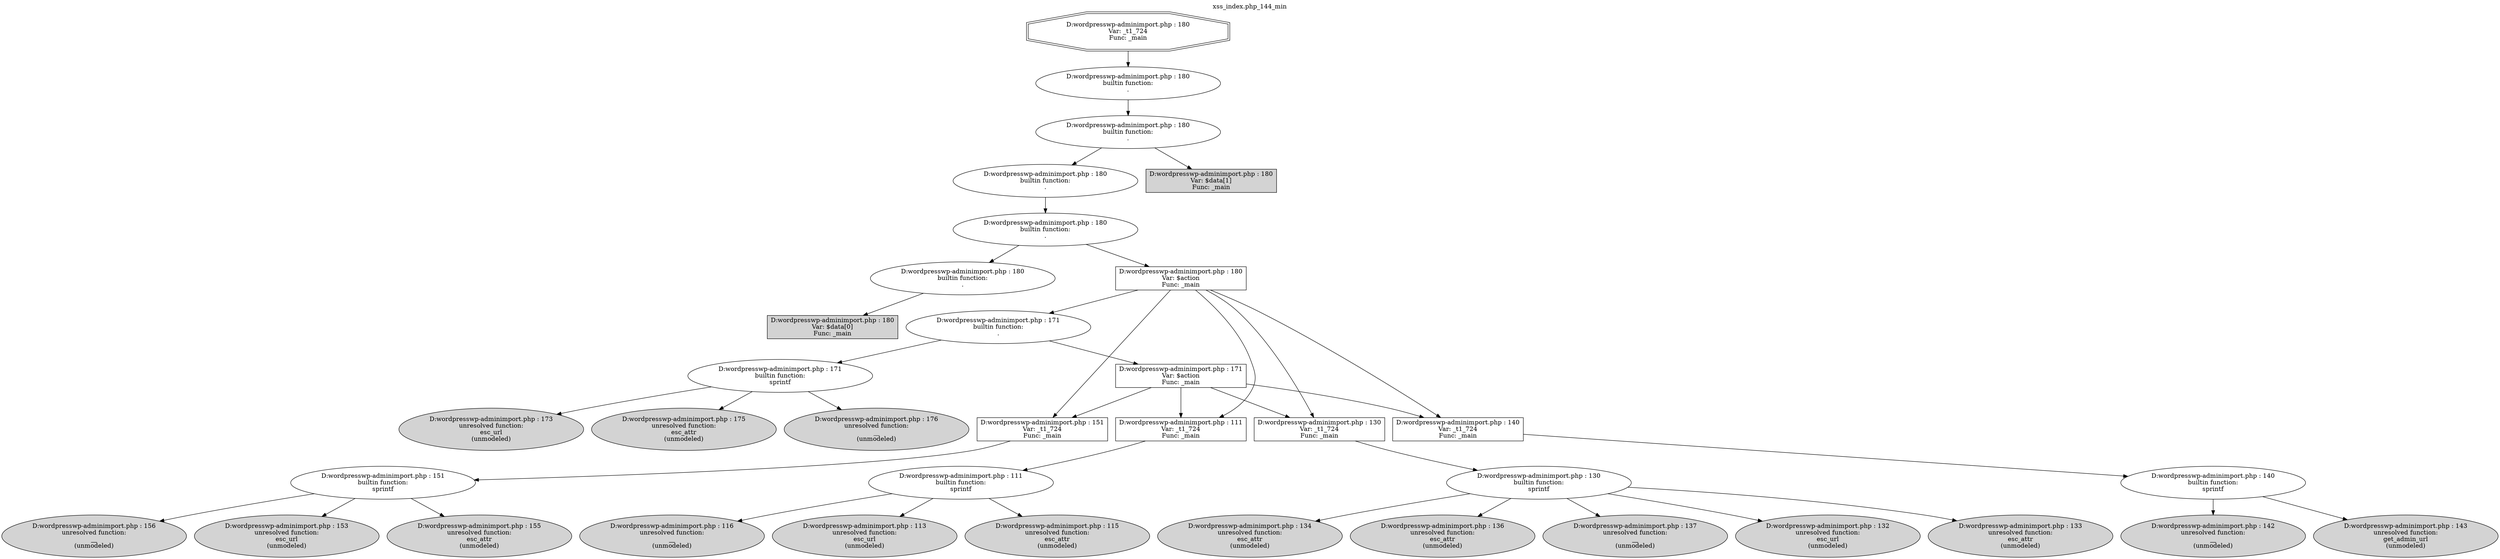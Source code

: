 digraph cfg {
  label="xss_index.php_144_min";
  labelloc=t;
  n1 [shape=doubleoctagon, label="D:\wordpress\wp-admin\import.php : 180\nVar: _t1_724\nFunc: _main\n"];
  n2 [shape=ellipse, label="D:\wordpress\wp-admin\import.php : 180\nbuiltin function:\n.\n"];
  n3 [shape=ellipse, label="D:\wordpress\wp-admin\import.php : 180\nbuiltin function:\n.\n"];
  n4 [shape=ellipse, label="D:\wordpress\wp-admin\import.php : 180\nbuiltin function:\n.\n"];
  n5 [shape=ellipse, label="D:\wordpress\wp-admin\import.php : 180\nbuiltin function:\n.\n"];
  n6 [shape=ellipse, label="D:\wordpress\wp-admin\import.php : 180\nbuiltin function:\n.\n"];
  n7 [shape=box, label="D:\wordpress\wp-admin\import.php : 180\nVar: $data[0]\nFunc: _main\n",style=filled];
  n8 [shape=box, label="D:\wordpress\wp-admin\import.php : 180\nVar: $action\nFunc: _main\n"];
  n9 [shape=box, label="D:\wordpress\wp-admin\import.php : 130\nVar: _t1_724\nFunc: _main\n"];
  n10 [shape=ellipse, label="D:\wordpress\wp-admin\import.php : 130\nbuiltin function:\nsprintf\n"];
  n11 [shape=ellipse, label="D:\wordpress\wp-admin\import.php : 132\nunresolved function:\nesc_url\n(unmodeled)\n",style=filled];
  n12 [shape=ellipse, label="D:\wordpress\wp-admin\import.php : 133\nunresolved function:\nesc_attr\n(unmodeled)\n",style=filled];
  n13 [shape=ellipse, label="D:\wordpress\wp-admin\import.php : 134\nunresolved function:\nesc_attr\n(unmodeled)\n",style=filled];
  n14 [shape=ellipse, label="D:\wordpress\wp-admin\import.php : 136\nunresolved function:\nesc_attr\n(unmodeled)\n",style=filled];
  n15 [shape=ellipse, label="D:\wordpress\wp-admin\import.php : 137\nunresolved function:\n__\n(unmodeled)\n",style=filled];
  n16 [shape=box, label="D:\wordpress\wp-admin\import.php : 140\nVar: _t1_724\nFunc: _main\n"];
  n17 [shape=ellipse, label="D:\wordpress\wp-admin\import.php : 140\nbuiltin function:\nsprintf\n"];
  n18 [shape=ellipse, label="D:\wordpress\wp-admin\import.php : 142\nunresolved function:\n__\n(unmodeled)\n",style=filled];
  n19 [shape=ellipse, label="D:\wordpress\wp-admin\import.php : 143\nunresolved function:\nget_admin_url\n(unmodeled)\n",style=filled];
  n20 [shape=ellipse, label="D:\wordpress\wp-admin\import.php : 171\nbuiltin function:\n.\n"];
  n21 [shape=box, label="D:\wordpress\wp-admin\import.php : 171\nVar: $action\nFunc: _main\n"];
  n22 [shape=box, label="D:\wordpress\wp-admin\import.php : 151\nVar: _t1_724\nFunc: _main\n"];
  n23 [shape=ellipse, label="D:\wordpress\wp-admin\import.php : 151\nbuiltin function:\nsprintf\n"];
  n24 [shape=ellipse, label="D:\wordpress\wp-admin\import.php : 153\nunresolved function:\nesc_url\n(unmodeled)\n",style=filled];
  n25 [shape=ellipse, label="D:\wordpress\wp-admin\import.php : 155\nunresolved function:\nesc_attr\n(unmodeled)\n",style=filled];
  n26 [shape=ellipse, label="D:\wordpress\wp-admin\import.php : 156\nunresolved function:\n__\n(unmodeled)\n",style=filled];
  n27 [shape=box, label="D:\wordpress\wp-admin\import.php : 111\nVar: _t1_724\nFunc: _main\n"];
  n28 [shape=ellipse, label="D:\wordpress\wp-admin\import.php : 111\nbuiltin function:\nsprintf\n"];
  n29 [shape=ellipse, label="D:\wordpress\wp-admin\import.php : 113\nunresolved function:\nesc_url\n(unmodeled)\n",style=filled];
  n30 [shape=ellipse, label="D:\wordpress\wp-admin\import.php : 115\nunresolved function:\nesc_attr\n(unmodeled)\n",style=filled];
  n31 [shape=ellipse, label="D:\wordpress\wp-admin\import.php : 116\nunresolved function:\n__\n(unmodeled)\n",style=filled];
  n32 [shape=ellipse, label="D:\wordpress\wp-admin\import.php : 171\nbuiltin function:\nsprintf\n"];
  n33 [shape=ellipse, label="D:\wordpress\wp-admin\import.php : 173\nunresolved function:\nesc_url\n(unmodeled)\n",style=filled];
  n34 [shape=ellipse, label="D:\wordpress\wp-admin\import.php : 175\nunresolved function:\nesc_attr\n(unmodeled)\n",style=filled];
  n35 [shape=ellipse, label="D:\wordpress\wp-admin\import.php : 176\nunresolved function:\n__\n(unmodeled)\n",style=filled];
  n36 [shape=box, label="D:\wordpress\wp-admin\import.php : 180\nVar: $data[1]\nFunc: _main\n",style=filled];
  n1 -> n2;
  n2 -> n3;
  n3 -> n4;
  n3 -> n36;
  n4 -> n5;
  n5 -> n6;
  n5 -> n8;
  n6 -> n7;
  n8 -> n9;
  n8 -> n16;
  n8 -> n20;
  n8 -> n22;
  n8 -> n27;
  n9 -> n10;
  n10 -> n11;
  n10 -> n12;
  n10 -> n13;
  n10 -> n14;
  n10 -> n15;
  n16 -> n17;
  n17 -> n18;
  n17 -> n19;
  n20 -> n21;
  n20 -> n32;
  n21 -> n9;
  n21 -> n16;
  n21 -> n22;
  n21 -> n27;
  n22 -> n23;
  n23 -> n24;
  n23 -> n25;
  n23 -> n26;
  n27 -> n28;
  n28 -> n29;
  n28 -> n30;
  n28 -> n31;
  n32 -> n33;
  n32 -> n34;
  n32 -> n35;
}

